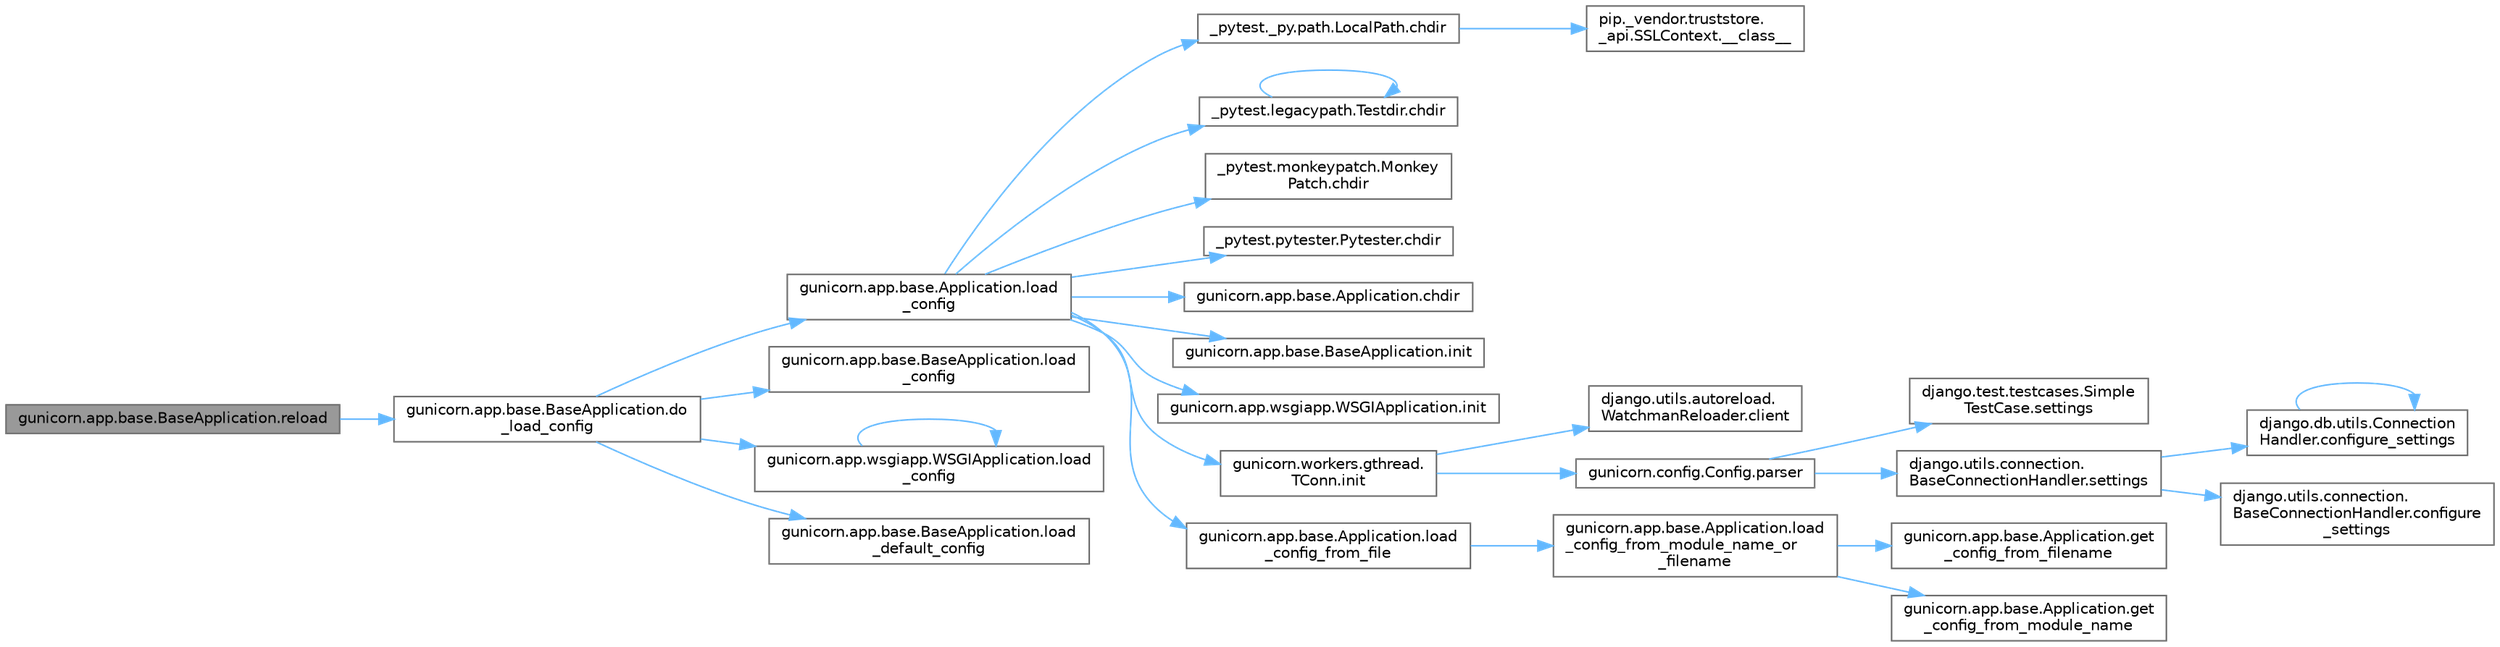 digraph "gunicorn.app.base.BaseApplication.reload"
{
 // LATEX_PDF_SIZE
  bgcolor="transparent";
  edge [fontname=Helvetica,fontsize=10,labelfontname=Helvetica,labelfontsize=10];
  node [fontname=Helvetica,fontsize=10,shape=box,height=0.2,width=0.4];
  rankdir="LR";
  Node1 [id="Node000001",label="gunicorn.app.base.BaseApplication.reload",height=0.2,width=0.4,color="gray40", fillcolor="grey60", style="filled", fontcolor="black",tooltip=" "];
  Node1 -> Node2 [id="edge1_Node000001_Node000002",color="steelblue1",style="solid",tooltip=" "];
  Node2 [id="Node000002",label="gunicorn.app.base.BaseApplication.do\l_load_config",height=0.2,width=0.4,color="grey40", fillcolor="white", style="filled",URL="$classgunicorn_1_1app_1_1base_1_1_base_application.html#a62c83f150c9b9a81a057a42a604cd658",tooltip=" "];
  Node2 -> Node3 [id="edge2_Node000002_Node000003",color="steelblue1",style="solid",tooltip=" "];
  Node3 [id="Node000003",label="gunicorn.app.base.Application.load\l_config",height=0.2,width=0.4,color="grey40", fillcolor="white", style="filled",URL="$classgunicorn_1_1app_1_1base_1_1_application.html#a0c6e9d18b01244310f996e4a1c5f28e6",tooltip=" "];
  Node3 -> Node4 [id="edge3_Node000003_Node000004",color="steelblue1",style="solid",tooltip=" "];
  Node4 [id="Node000004",label="_pytest._py.path.LocalPath.chdir",height=0.2,width=0.4,color="grey40", fillcolor="white", style="filled",URL="$class__pytest_1_1__py_1_1path_1_1_local_path.html#a94796cc46f66bd40248dd36ef76454bd",tooltip=" "];
  Node4 -> Node5 [id="edge4_Node000004_Node000005",color="steelblue1",style="solid",tooltip=" "];
  Node5 [id="Node000005",label="pip._vendor.truststore.\l_api.SSLContext.__class__",height=0.2,width=0.4,color="grey40", fillcolor="white", style="filled",URL="$classpip_1_1__vendor_1_1truststore_1_1__api_1_1_s_s_l_context.html#a530861514f31eabaa3f513557d6e66de",tooltip=" "];
  Node3 -> Node6 [id="edge5_Node000003_Node000006",color="steelblue1",style="solid",tooltip=" "];
  Node6 [id="Node000006",label="_pytest.legacypath.Testdir.chdir",height=0.2,width=0.4,color="grey40", fillcolor="white", style="filled",URL="$class__pytest_1_1legacypath_1_1_testdir.html#a0f337d1fb1b099f7a101d9614e67c623",tooltip=" "];
  Node6 -> Node6 [id="edge6_Node000006_Node000006",color="steelblue1",style="solid",tooltip=" "];
  Node3 -> Node7 [id="edge7_Node000003_Node000007",color="steelblue1",style="solid",tooltip=" "];
  Node7 [id="Node000007",label="_pytest.monkeypatch.Monkey\lPatch.chdir",height=0.2,width=0.4,color="grey40", fillcolor="white", style="filled",URL="$class__pytest_1_1monkeypatch_1_1_monkey_patch.html#af17178dd9c085c9a56f99f9cc8c85a1e",tooltip=" "];
  Node3 -> Node8 [id="edge8_Node000003_Node000008",color="steelblue1",style="solid",tooltip=" "];
  Node8 [id="Node000008",label="_pytest.pytester.Pytester.chdir",height=0.2,width=0.4,color="grey40", fillcolor="white", style="filled",URL="$class__pytest_1_1pytester_1_1_pytester.html#a74e9a485053fe4fcb093a907976e985f",tooltip=" "];
  Node3 -> Node9 [id="edge9_Node000003_Node000009",color="steelblue1",style="solid",tooltip=" "];
  Node9 [id="Node000009",label="gunicorn.app.base.Application.chdir",height=0.2,width=0.4,color="grey40", fillcolor="white", style="filled",URL="$classgunicorn_1_1app_1_1base_1_1_application.html#abb2362693455120c61bffbe4fa5ef823",tooltip=" "];
  Node3 -> Node10 [id="edge10_Node000003_Node000010",color="steelblue1",style="solid",tooltip=" "];
  Node10 [id="Node000010",label="gunicorn.app.base.BaseApplication.init",height=0.2,width=0.4,color="grey40", fillcolor="white", style="filled",URL="$classgunicorn_1_1app_1_1base_1_1_base_application.html#ac2d54a832a42c74a77d22de2cc6afcc3",tooltip=" "];
  Node3 -> Node11 [id="edge11_Node000003_Node000011",color="steelblue1",style="solid",tooltip=" "];
  Node11 [id="Node000011",label="gunicorn.app.wsgiapp.WSGIApplication.init",height=0.2,width=0.4,color="grey40", fillcolor="white", style="filled",URL="$classgunicorn_1_1app_1_1wsgiapp_1_1_w_s_g_i_application.html#aa23c3248171e8c2bea44a8c43458f8cc",tooltip=" "];
  Node3 -> Node12 [id="edge12_Node000003_Node000012",color="steelblue1",style="solid",tooltip=" "];
  Node12 [id="Node000012",label="gunicorn.workers.gthread.\lTConn.init",height=0.2,width=0.4,color="grey40", fillcolor="white", style="filled",URL="$classgunicorn_1_1workers_1_1gthread_1_1_t_conn.html#a5cbaeab16e7908f0cbf4730954f189fd",tooltip=" "];
  Node12 -> Node13 [id="edge13_Node000012_Node000013",color="steelblue1",style="solid",tooltip=" "];
  Node13 [id="Node000013",label="django.utils.autoreload.\lWatchmanReloader.client",height=0.2,width=0.4,color="grey40", fillcolor="white", style="filled",URL="$classdjango_1_1utils_1_1autoreload_1_1_watchman_reloader.html#a6684dd5abaaa79b892242d19b7822bf3",tooltip=" "];
  Node12 -> Node14 [id="edge14_Node000012_Node000014",color="steelblue1",style="solid",tooltip=" "];
  Node14 [id="Node000014",label="gunicorn.config.Config.parser",height=0.2,width=0.4,color="grey40", fillcolor="white", style="filled",URL="$classgunicorn_1_1config_1_1_config.html#a6cd7e6a928a5a7a3c6d18a0040439dec",tooltip=" "];
  Node14 -> Node15 [id="edge15_Node000014_Node000015",color="steelblue1",style="solid",tooltip=" "];
  Node15 [id="Node000015",label="django.test.testcases.Simple\lTestCase.settings",height=0.2,width=0.4,color="grey40", fillcolor="white", style="filled",URL="$classdjango_1_1test_1_1testcases_1_1_simple_test_case.html#a07dd6434139ac4c23bf877d7c3befe32",tooltip=" "];
  Node14 -> Node16 [id="edge16_Node000014_Node000016",color="steelblue1",style="solid",tooltip=" "];
  Node16 [id="Node000016",label="django.utils.connection.\lBaseConnectionHandler.settings",height=0.2,width=0.4,color="grey40", fillcolor="white", style="filled",URL="$classdjango_1_1utils_1_1connection_1_1_base_connection_handler.html#aa776ed5898d67867ef81fd3fe39e4286",tooltip=" "];
  Node16 -> Node17 [id="edge17_Node000016_Node000017",color="steelblue1",style="solid",tooltip=" "];
  Node17 [id="Node000017",label="django.db.utils.Connection\lHandler.configure_settings",height=0.2,width=0.4,color="grey40", fillcolor="white", style="filled",URL="$classdjango_1_1db_1_1utils_1_1_connection_handler.html#a9b280e1caaf34e9c99489aa8e460cf33",tooltip=" "];
  Node17 -> Node17 [id="edge18_Node000017_Node000017",color="steelblue1",style="solid",tooltip=" "];
  Node16 -> Node18 [id="edge19_Node000016_Node000018",color="steelblue1",style="solid",tooltip=" "];
  Node18 [id="Node000018",label="django.utils.connection.\lBaseConnectionHandler.configure\l_settings",height=0.2,width=0.4,color="grey40", fillcolor="white", style="filled",URL="$classdjango_1_1utils_1_1connection_1_1_base_connection_handler.html#a24a106956676e0d000fe67caf8c33f0d",tooltip=" "];
  Node3 -> Node19 [id="edge20_Node000003_Node000019",color="steelblue1",style="solid",tooltip=" "];
  Node19 [id="Node000019",label="gunicorn.app.base.Application.load\l_config_from_file",height=0.2,width=0.4,color="grey40", fillcolor="white", style="filled",URL="$classgunicorn_1_1app_1_1base_1_1_application.html#aabbcf38b44afa375c300432e05c9168f",tooltip=" "];
  Node19 -> Node20 [id="edge21_Node000019_Node000020",color="steelblue1",style="solid",tooltip=" "];
  Node20 [id="Node000020",label="gunicorn.app.base.Application.load\l_config_from_module_name_or\l_filename",height=0.2,width=0.4,color="grey40", fillcolor="white", style="filled",URL="$classgunicorn_1_1app_1_1base_1_1_application.html#abab7c4daaa5c2a4769a9a1a912028872",tooltip=" "];
  Node20 -> Node21 [id="edge22_Node000020_Node000021",color="steelblue1",style="solid",tooltip=" "];
  Node21 [id="Node000021",label="gunicorn.app.base.Application.get\l_config_from_filename",height=0.2,width=0.4,color="grey40", fillcolor="white", style="filled",URL="$classgunicorn_1_1app_1_1base_1_1_application.html#a60e9364417968550accda56c5d97f4f2",tooltip=" "];
  Node20 -> Node22 [id="edge23_Node000020_Node000022",color="steelblue1",style="solid",tooltip=" "];
  Node22 [id="Node000022",label="gunicorn.app.base.Application.get\l_config_from_module_name",height=0.2,width=0.4,color="grey40", fillcolor="white", style="filled",URL="$classgunicorn_1_1app_1_1base_1_1_application.html#a8747e6bd347193a514510602f83b70bf",tooltip=" "];
  Node2 -> Node23 [id="edge24_Node000002_Node000023",color="steelblue1",style="solid",tooltip=" "];
  Node23 [id="Node000023",label="gunicorn.app.base.BaseApplication.load\l_config",height=0.2,width=0.4,color="grey40", fillcolor="white", style="filled",URL="$classgunicorn_1_1app_1_1base_1_1_base_application.html#a058549cce15e2d8938427b8669b17faa",tooltip=" "];
  Node2 -> Node24 [id="edge25_Node000002_Node000024",color="steelblue1",style="solid",tooltip=" "];
  Node24 [id="Node000024",label="gunicorn.app.wsgiapp.WSGIApplication.load\l_config",height=0.2,width=0.4,color="grey40", fillcolor="white", style="filled",URL="$classgunicorn_1_1app_1_1wsgiapp_1_1_w_s_g_i_application.html#ae66c00bff46e2adf6566a170fb350ef2",tooltip=" "];
  Node24 -> Node24 [id="edge26_Node000024_Node000024",color="steelblue1",style="solid",tooltip=" "];
  Node2 -> Node25 [id="edge27_Node000002_Node000025",color="steelblue1",style="solid",tooltip=" "];
  Node25 [id="Node000025",label="gunicorn.app.base.BaseApplication.load\l_default_config",height=0.2,width=0.4,color="grey40", fillcolor="white", style="filled",URL="$classgunicorn_1_1app_1_1base_1_1_base_application.html#ab2c3fabd0a2138b1ac98f60fcd1525fb",tooltip=" "];
}
